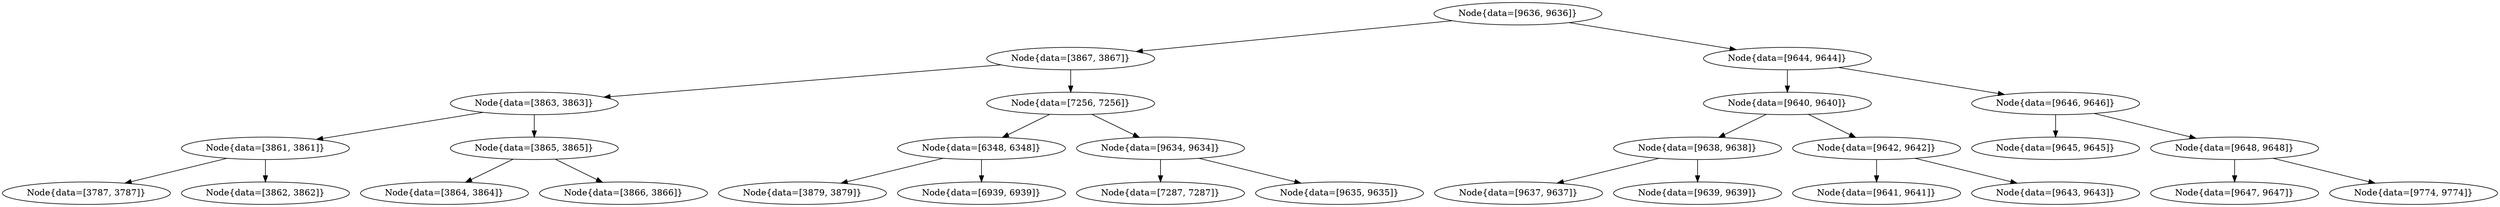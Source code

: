 digraph G{
528706616 [label="Node{data=[9636, 9636]}"]
528706616 -> 964568007
964568007 [label="Node{data=[3867, 3867]}"]
964568007 -> 395451513
395451513 [label="Node{data=[3863, 3863]}"]
395451513 -> 362371214
362371214 [label="Node{data=[3861, 3861]}"]
362371214 -> 301929641
301929641 [label="Node{data=[3787, 3787]}"]
362371214 -> 1507294538
1507294538 [label="Node{data=[3862, 3862]}"]
395451513 -> 1579271133
1579271133 [label="Node{data=[3865, 3865]}"]
1579271133 -> 27508159
27508159 [label="Node{data=[3864, 3864]}"]
1579271133 -> 1754311550
1754311550 [label="Node{data=[3866, 3866]}"]
964568007 -> 181380619
181380619 [label="Node{data=[7256, 7256]}"]
181380619 -> 1520477092
1520477092 [label="Node{data=[6348, 6348]}"]
1520477092 -> 1181922058
1181922058 [label="Node{data=[3879, 3879]}"]
1520477092 -> 735325153
735325153 [label="Node{data=[6939, 6939]}"]
181380619 -> 1557933934
1557933934 [label="Node{data=[9634, 9634]}"]
1557933934 -> 62786258
62786258 [label="Node{data=[7287, 7287]}"]
1557933934 -> 1351025484
1351025484 [label="Node{data=[9635, 9635]}"]
528706616 -> 1518776734
1518776734 [label="Node{data=[9644, 9644]}"]
1518776734 -> 1729905407
1729905407 [label="Node{data=[9640, 9640]}"]
1729905407 -> 336018516
336018516 [label="Node{data=[9638, 9638]}"]
336018516 -> 2087899387
2087899387 [label="Node{data=[9637, 9637]}"]
336018516 -> 320312490
320312490 [label="Node{data=[9639, 9639]}"]
1729905407 -> 379135885
379135885 [label="Node{data=[9642, 9642]}"]
379135885 -> 1003572374
1003572374 [label="Node{data=[9641, 9641]}"]
379135885 -> 1372501535
1372501535 [label="Node{data=[9643, 9643]}"]
1518776734 -> 2127813192
2127813192 [label="Node{data=[9646, 9646]}"]
2127813192 -> 556351312
556351312 [label="Node{data=[9645, 9645]}"]
2127813192 -> 271413791
271413791 [label="Node{data=[9648, 9648]}"]
271413791 -> 888623179
888623179 [label="Node{data=[9647, 9647]}"]
271413791 -> 1410780423
1410780423 [label="Node{data=[9774, 9774]}"]
}